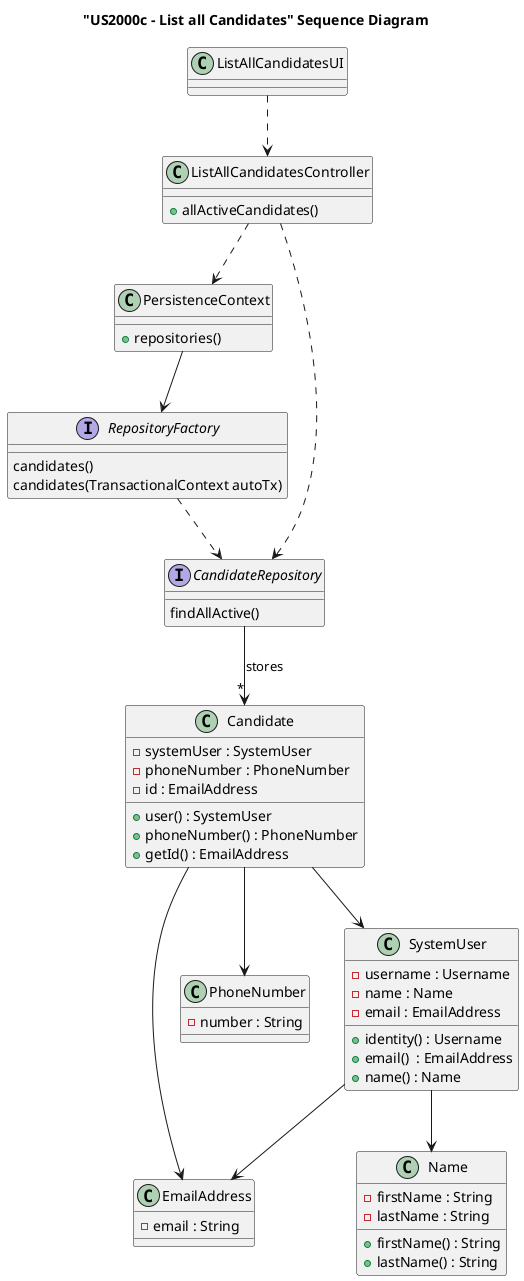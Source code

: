 @startuml
title "US2000c - List all Candidates" Sequence Diagram

class PersistenceContext{
+repositories()
}

interface RepositoryFactory{
candidates()
candidates(TransactionalContext autoTx)

}

class Candidate{
-systemUser : SystemUser
-phoneNumber : PhoneNumber
-id : EmailAddress

+user() : SystemUser
+phoneNumber() : PhoneNumber
+getId() : EmailAddress
}

class EmailAddress{
- email : String
}

class PhoneNumber{
-number : String
}

interface CandidateRepository{
findAllActive()
}

class Name {
    -firstName : String
    -lastName : String
    +firstName() : String
    +lastName() : String

}

class SystemUser{
-username : Username
-name : Name
-email : EmailAddress
+ identity() : Username
+ email()  : EmailAddress
+ name() : Name
}

class ListAllCandidatesController{
+allActiveCandidates()
}

class ListAllCandidatesUI{}

ListAllCandidatesController ..> PersistenceContext

PersistenceContext --> RepositoryFactory
RepositoryFactory ..> CandidateRepository
ListAllCandidatesUI ..> ListAllCandidatesController

ListAllCandidatesController ..> CandidateRepository

CandidateRepository --> "*" Candidate :stores
Candidate --> SystemUser

SystemUser --> EmailAddress
SystemUser --> Name
Candidate --> EmailAddress
Candidate --> PhoneNumber

@enduml
